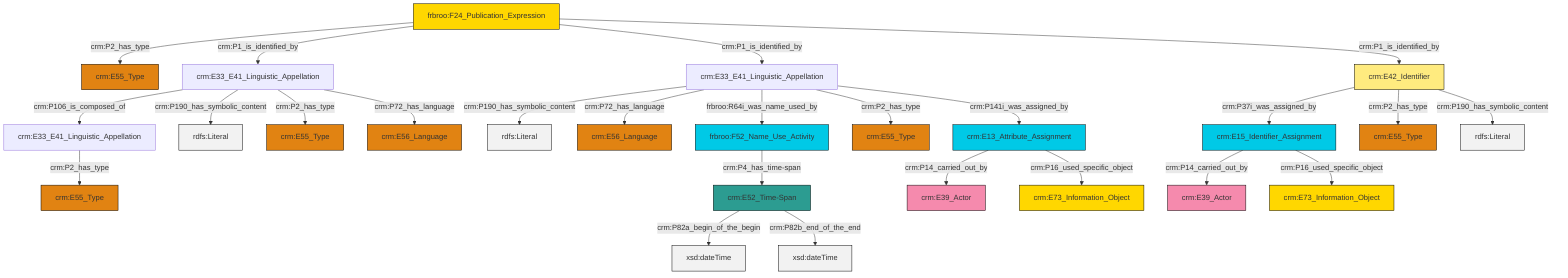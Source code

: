 graph TD
classDef Literal fill:#f2f2f2,stroke:#000000;
classDef CRM_Entity fill:#FFFFFF,stroke:#000000;
classDef Temporal_Entity fill:#00C9E6, stroke:#000000;
classDef Type fill:#E18312, stroke:#000000;
classDef Time-Span fill:#2C9C91, stroke:#000000;
classDef Appellation fill:#FFEB7F, stroke:#000000;
classDef Place fill:#008836, stroke:#000000;
classDef Persistent_Item fill:#B266B2, stroke:#000000;
classDef Conceptual_Object fill:#FFD700, stroke:#000000;
classDef Physical_Thing fill:#D2B48C, stroke:#000000;
classDef Actor fill:#f58aad, stroke:#000000;
classDef PC_Classes fill:#4ce600, stroke:#000000;
classDef Multi fill:#cccccc,stroke:#000000;

0["frbroo:F24_Publication_Expression"]:::Conceptual_Object -->|crm:P2_has_type| 1["crm:E55_Type"]:::Type
2["crm:E42_Identifier"]:::Appellation -->|crm:P37i_was_assigned_by| 3["crm:E15_Identifier_Assignment"]:::Temporal_Entity
4["crm:E33_E41_Linguistic_Appellation"]:::Default -->|crm:P106_is_composed_of| 5["crm:E33_E41_Linguistic_Appellation"]:::Default
6["crm:E52_Time-Span"]:::Time-Span -->|crm:P82a_begin_of_the_begin| 7[xsd:dateTime]:::Literal
0["frbroo:F24_Publication_Expression"]:::Conceptual_Object -->|crm:P1_is_identified_by| 4["crm:E33_E41_Linguistic_Appellation"]:::Default
10["crm:E13_Attribute_Assignment"]:::Temporal_Entity -->|crm:P14_carried_out_by| 11["crm:E39_Actor"]:::Actor
4["crm:E33_E41_Linguistic_Appellation"]:::Default -->|crm:P190_has_symbolic_content| 12[rdfs:Literal]:::Literal
0["frbroo:F24_Publication_Expression"]:::Conceptual_Object -->|crm:P1_is_identified_by| 15["crm:E33_E41_Linguistic_Appellation"]:::Default
15["crm:E33_E41_Linguistic_Appellation"]:::Default -->|crm:P190_has_symbolic_content| 16[rdfs:Literal]:::Literal
4["crm:E33_E41_Linguistic_Appellation"]:::Default -->|crm:P2_has_type| 17["crm:E55_Type"]:::Type
2["crm:E42_Identifier"]:::Appellation -->|crm:P2_has_type| 19["crm:E55_Type"]:::Type
4["crm:E33_E41_Linguistic_Appellation"]:::Default -->|crm:P72_has_language| 22["crm:E56_Language"]:::Type
23["frbroo:F52_Name_Use_Activity"]:::Temporal_Entity -->|crm:P4_has_time-span| 6["crm:E52_Time-Span"]:::Time-Span
3["crm:E15_Identifier_Assignment"]:::Temporal_Entity -->|crm:P14_carried_out_by| 13["crm:E39_Actor"]:::Actor
15["crm:E33_E41_Linguistic_Appellation"]:::Default -->|crm:P72_has_language| 26["crm:E56_Language"]:::Type
15["crm:E33_E41_Linguistic_Appellation"]:::Default -->|frbroo:R64i_was_name_used_by| 23["frbroo:F52_Name_Use_Activity"]:::Temporal_Entity
15["crm:E33_E41_Linguistic_Appellation"]:::Default -->|crm:P2_has_type| 8["crm:E55_Type"]:::Type
10["crm:E13_Attribute_Assignment"]:::Temporal_Entity -->|crm:P16_used_specific_object| 32["crm:E73_Information_Object"]:::Conceptual_Object
3["crm:E15_Identifier_Assignment"]:::Temporal_Entity -->|crm:P16_used_specific_object| 34["crm:E73_Information_Object"]:::Conceptual_Object
5["crm:E33_E41_Linguistic_Appellation"]:::Default -->|crm:P2_has_type| 24["crm:E55_Type"]:::Type
6["crm:E52_Time-Span"]:::Time-Span -->|crm:P82b_end_of_the_end| 37[xsd:dateTime]:::Literal
15["crm:E33_E41_Linguistic_Appellation"]:::Default -->|crm:P141i_was_assigned_by| 10["crm:E13_Attribute_Assignment"]:::Temporal_Entity
0["frbroo:F24_Publication_Expression"]:::Conceptual_Object -->|crm:P1_is_identified_by| 2["crm:E42_Identifier"]:::Appellation
2["crm:E42_Identifier"]:::Appellation -->|crm:P190_has_symbolic_content| 41[rdfs:Literal]:::Literal